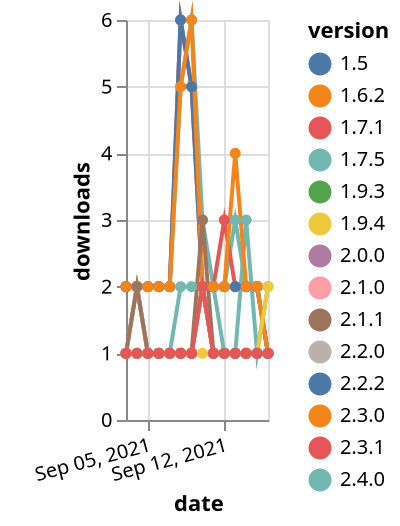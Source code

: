 {"$schema": "https://vega.github.io/schema/vega-lite/v5.json", "description": "A simple bar chart with embedded data.", "data": {"values": [{"date": "2021-09-03", "total": 158, "delta": 1, "version": "2.3.0"}, {"date": "2021-09-04", "total": 160, "delta": 2, "version": "2.3.0"}, {"date": "2021-09-05", "total": 161, "delta": 1, "version": "2.3.0"}, {"date": "2021-09-06", "total": 162, "delta": 1, "version": "2.3.0"}, {"date": "2021-09-07", "total": 163, "delta": 1, "version": "2.3.0"}, {"date": "2021-09-08", "total": 164, "delta": 1, "version": "2.3.0"}, {"date": "2021-09-09", "total": 165, "delta": 1, "version": "2.3.0"}, {"date": "2021-09-10", "total": 167, "delta": 2, "version": "2.3.0"}, {"date": "2021-09-11", "total": 168, "delta": 1, "version": "2.3.0"}, {"date": "2021-09-12", "total": 169, "delta": 1, "version": "2.3.0"}, {"date": "2021-09-13", "total": 170, "delta": 1, "version": "2.3.0"}, {"date": "2021-09-14", "total": 171, "delta": 1, "version": "2.3.0"}, {"date": "2021-09-15", "total": 172, "delta": 1, "version": "2.3.0"}, {"date": "2021-09-16", "total": 173, "delta": 1, "version": "2.3.0"}, {"date": "2021-09-03", "total": 83, "delta": 2, "version": "2.4.0"}, {"date": "2021-09-04", "total": 85, "delta": 2, "version": "2.4.0"}, {"date": "2021-09-05", "total": 86, "delta": 1, "version": "2.4.0"}, {"date": "2021-09-06", "total": 87, "delta": 1, "version": "2.4.0"}, {"date": "2021-09-07", "total": 88, "delta": 1, "version": "2.4.0"}, {"date": "2021-09-08", "total": 90, "delta": 2, "version": "2.4.0"}, {"date": "2021-09-09", "total": 92, "delta": 2, "version": "2.4.0"}, {"date": "2021-09-10", "total": 94, "delta": 2, "version": "2.4.0"}, {"date": "2021-09-11", "total": 96, "delta": 2, "version": "2.4.0"}, {"date": "2021-09-12", "total": 97, "delta": 1, "version": "2.4.0"}, {"date": "2021-09-13", "total": 98, "delta": 1, "version": "2.4.0"}, {"date": "2021-09-14", "total": 101, "delta": 3, "version": "2.4.0"}, {"date": "2021-09-15", "total": 102, "delta": 1, "version": "2.4.0"}, {"date": "2021-09-16", "total": 104, "delta": 2, "version": "2.4.0"}, {"date": "2021-09-03", "total": 382, "delta": 1, "version": "1.9.3"}, {"date": "2021-09-04", "total": 383, "delta": 1, "version": "1.9.3"}, {"date": "2021-09-05", "total": 384, "delta": 1, "version": "1.9.3"}, {"date": "2021-09-06", "total": 385, "delta": 1, "version": "1.9.3"}, {"date": "2021-09-07", "total": 386, "delta": 1, "version": "1.9.3"}, {"date": "2021-09-08", "total": 387, "delta": 1, "version": "1.9.3"}, {"date": "2021-09-09", "total": 388, "delta": 1, "version": "1.9.3"}, {"date": "2021-09-10", "total": 390, "delta": 2, "version": "1.9.3"}, {"date": "2021-09-11", "total": 391, "delta": 1, "version": "1.9.3"}, {"date": "2021-09-12", "total": 392, "delta": 1, "version": "1.9.3"}, {"date": "2021-09-13", "total": 393, "delta": 1, "version": "1.9.3"}, {"date": "2021-09-14", "total": 394, "delta": 1, "version": "1.9.3"}, {"date": "2021-09-15", "total": 395, "delta": 1, "version": "1.9.3"}, {"date": "2021-09-16", "total": 396, "delta": 1, "version": "1.9.3"}, {"date": "2021-09-03", "total": 5522, "delta": 2, "version": "1.7.5"}, {"date": "2021-09-04", "total": 5524, "delta": 2, "version": "1.7.5"}, {"date": "2021-09-05", "total": 5526, "delta": 2, "version": "1.7.5"}, {"date": "2021-09-06", "total": 5528, "delta": 2, "version": "1.7.5"}, {"date": "2021-09-07", "total": 5530, "delta": 2, "version": "1.7.5"}, {"date": "2021-09-08", "total": 5535, "delta": 5, "version": "1.7.5"}, {"date": "2021-09-09", "total": 5541, "delta": 6, "version": "1.7.5"}, {"date": "2021-09-10", "total": 5544, "delta": 3, "version": "1.7.5"}, {"date": "2021-09-11", "total": 5546, "delta": 2, "version": "1.7.5"}, {"date": "2021-09-12", "total": 5548, "delta": 2, "version": "1.7.5"}, {"date": "2021-09-13", "total": 5551, "delta": 3, "version": "1.7.5"}, {"date": "2021-09-14", "total": 5553, "delta": 2, "version": "1.7.5"}, {"date": "2021-09-15", "total": 5555, "delta": 2, "version": "1.7.5"}, {"date": "2021-09-16", "total": 5556, "delta": 1, "version": "1.7.5"}, {"date": "2021-09-03", "total": 4709, "delta": 2, "version": "1.7.1"}, {"date": "2021-09-04", "total": 4711, "delta": 2, "version": "1.7.1"}, {"date": "2021-09-05", "total": 4713, "delta": 2, "version": "1.7.1"}, {"date": "2021-09-06", "total": 4715, "delta": 2, "version": "1.7.1"}, {"date": "2021-09-07", "total": 4717, "delta": 2, "version": "1.7.1"}, {"date": "2021-09-08", "total": 4723, "delta": 6, "version": "1.7.1"}, {"date": "2021-09-09", "total": 4728, "delta": 5, "version": "1.7.1"}, {"date": "2021-09-10", "total": 4730, "delta": 2, "version": "1.7.1"}, {"date": "2021-09-11", "total": 4732, "delta": 2, "version": "1.7.1"}, {"date": "2021-09-12", "total": 4735, "delta": 3, "version": "1.7.1"}, {"date": "2021-09-13", "total": 4737, "delta": 2, "version": "1.7.1"}, {"date": "2021-09-14", "total": 4739, "delta": 2, "version": "1.7.1"}, {"date": "2021-09-15", "total": 4741, "delta": 2, "version": "1.7.1"}, {"date": "2021-09-16", "total": 4742, "delta": 1, "version": "1.7.1"}, {"date": "2021-09-03", "total": 4453, "delta": 2, "version": "1.5"}, {"date": "2021-09-04", "total": 4455, "delta": 2, "version": "1.5"}, {"date": "2021-09-05", "total": 4457, "delta": 2, "version": "1.5"}, {"date": "2021-09-06", "total": 4459, "delta": 2, "version": "1.5"}, {"date": "2021-09-07", "total": 4461, "delta": 2, "version": "1.5"}, {"date": "2021-09-08", "total": 4467, "delta": 6, "version": "1.5"}, {"date": "2021-09-09", "total": 4472, "delta": 5, "version": "1.5"}, {"date": "2021-09-10", "total": 4474, "delta": 2, "version": "1.5"}, {"date": "2021-09-11", "total": 4476, "delta": 2, "version": "1.5"}, {"date": "2021-09-12", "total": 4478, "delta": 2, "version": "1.5"}, {"date": "2021-09-13", "total": 4480, "delta": 2, "version": "1.5"}, {"date": "2021-09-14", "total": 4482, "delta": 2, "version": "1.5"}, {"date": "2021-09-15", "total": 4484, "delta": 2, "version": "1.5"}, {"date": "2021-09-16", "total": 4485, "delta": 1, "version": "1.5"}, {"date": "2021-09-03", "total": 493, "delta": 1, "version": "2.0.0"}, {"date": "2021-09-04", "total": 494, "delta": 1, "version": "2.0.0"}, {"date": "2021-09-05", "total": 495, "delta": 1, "version": "2.0.0"}, {"date": "2021-09-06", "total": 496, "delta": 1, "version": "2.0.0"}, {"date": "2021-09-07", "total": 497, "delta": 1, "version": "2.0.0"}, {"date": "2021-09-08", "total": 498, "delta": 1, "version": "2.0.0"}, {"date": "2021-09-09", "total": 499, "delta": 1, "version": "2.0.0"}, {"date": "2021-09-10", "total": 501, "delta": 2, "version": "2.0.0"}, {"date": "2021-09-11", "total": 502, "delta": 1, "version": "2.0.0"}, {"date": "2021-09-12", "total": 503, "delta": 1, "version": "2.0.0"}, {"date": "2021-09-13", "total": 504, "delta": 1, "version": "2.0.0"}, {"date": "2021-09-14", "total": 505, "delta": 1, "version": "2.0.0"}, {"date": "2021-09-15", "total": 506, "delta": 1, "version": "2.0.0"}, {"date": "2021-09-16", "total": 507, "delta": 1, "version": "2.0.0"}, {"date": "2021-09-03", "total": 225, "delta": 1, "version": "2.2.0"}, {"date": "2021-09-04", "total": 227, "delta": 2, "version": "2.2.0"}, {"date": "2021-09-05", "total": 228, "delta": 1, "version": "2.2.0"}, {"date": "2021-09-06", "total": 229, "delta": 1, "version": "2.2.0"}, {"date": "2021-09-07", "total": 230, "delta": 1, "version": "2.2.0"}, {"date": "2021-09-08", "total": 231, "delta": 1, "version": "2.2.0"}, {"date": "2021-09-09", "total": 232, "delta": 1, "version": "2.2.0"}, {"date": "2021-09-10", "total": 234, "delta": 2, "version": "2.2.0"}, {"date": "2021-09-11", "total": 235, "delta": 1, "version": "2.2.0"}, {"date": "2021-09-12", "total": 236, "delta": 1, "version": "2.2.0"}, {"date": "2021-09-13", "total": 237, "delta": 1, "version": "2.2.0"}, {"date": "2021-09-14", "total": 238, "delta": 1, "version": "2.2.0"}, {"date": "2021-09-15", "total": 239, "delta": 1, "version": "2.2.0"}, {"date": "2021-09-16", "total": 240, "delta": 1, "version": "2.2.0"}, {"date": "2021-09-03", "total": 297, "delta": 1, "version": "2.2.2"}, {"date": "2021-09-04", "total": 298, "delta": 1, "version": "2.2.2"}, {"date": "2021-09-05", "total": 299, "delta": 1, "version": "2.2.2"}, {"date": "2021-09-06", "total": 300, "delta": 1, "version": "2.2.2"}, {"date": "2021-09-07", "total": 301, "delta": 1, "version": "2.2.2"}, {"date": "2021-09-08", "total": 302, "delta": 1, "version": "2.2.2"}, {"date": "2021-09-09", "total": 303, "delta": 1, "version": "2.2.2"}, {"date": "2021-09-10", "total": 305, "delta": 2, "version": "2.2.2"}, {"date": "2021-09-11", "total": 306, "delta": 1, "version": "2.2.2"}, {"date": "2021-09-12", "total": 307, "delta": 1, "version": "2.2.2"}, {"date": "2021-09-13", "total": 308, "delta": 1, "version": "2.2.2"}, {"date": "2021-09-14", "total": 309, "delta": 1, "version": "2.2.2"}, {"date": "2021-09-15", "total": 310, "delta": 1, "version": "2.2.2"}, {"date": "2021-09-16", "total": 311, "delta": 1, "version": "2.2.2"}, {"date": "2021-09-03", "total": 206, "delta": 1, "version": "2.1.0"}, {"date": "2021-09-04", "total": 207, "delta": 1, "version": "2.1.0"}, {"date": "2021-09-05", "total": 208, "delta": 1, "version": "2.1.0"}, {"date": "2021-09-06", "total": 209, "delta": 1, "version": "2.1.0"}, {"date": "2021-09-07", "total": 210, "delta": 1, "version": "2.1.0"}, {"date": "2021-09-08", "total": 211, "delta": 1, "version": "2.1.0"}, {"date": "2021-09-09", "total": 212, "delta": 1, "version": "2.1.0"}, {"date": "2021-09-10", "total": 214, "delta": 2, "version": "2.1.0"}, {"date": "2021-09-11", "total": 215, "delta": 1, "version": "2.1.0"}, {"date": "2021-09-12", "total": 216, "delta": 1, "version": "2.1.0"}, {"date": "2021-09-13", "total": 217, "delta": 1, "version": "2.1.0"}, {"date": "2021-09-14", "total": 218, "delta": 1, "version": "2.1.0"}, {"date": "2021-09-15", "total": 219, "delta": 1, "version": "2.1.0"}, {"date": "2021-09-16", "total": 220, "delta": 1, "version": "2.1.0"}, {"date": "2021-09-03", "total": 4009, "delta": 2, "version": "1.6.2"}, {"date": "2021-09-04", "total": 4011, "delta": 2, "version": "1.6.2"}, {"date": "2021-09-05", "total": 4013, "delta": 2, "version": "1.6.2"}, {"date": "2021-09-06", "total": 4015, "delta": 2, "version": "1.6.2"}, {"date": "2021-09-07", "total": 4017, "delta": 2, "version": "1.6.2"}, {"date": "2021-09-08", "total": 4022, "delta": 5, "version": "1.6.2"}, {"date": "2021-09-09", "total": 4028, "delta": 6, "version": "1.6.2"}, {"date": "2021-09-10", "total": 4030, "delta": 2, "version": "1.6.2"}, {"date": "2021-09-11", "total": 4032, "delta": 2, "version": "1.6.2"}, {"date": "2021-09-12", "total": 4034, "delta": 2, "version": "1.6.2"}, {"date": "2021-09-13", "total": 4038, "delta": 4, "version": "1.6.2"}, {"date": "2021-09-14", "total": 4040, "delta": 2, "version": "1.6.2"}, {"date": "2021-09-15", "total": 4042, "delta": 2, "version": "1.6.2"}, {"date": "2021-09-16", "total": 4043, "delta": 1, "version": "1.6.2"}, {"date": "2021-09-03", "total": 483, "delta": 1, "version": "1.9.4"}, {"date": "2021-09-04", "total": 484, "delta": 1, "version": "1.9.4"}, {"date": "2021-09-05", "total": 485, "delta": 1, "version": "1.9.4"}, {"date": "2021-09-06", "total": 486, "delta": 1, "version": "1.9.4"}, {"date": "2021-09-07", "total": 487, "delta": 1, "version": "1.9.4"}, {"date": "2021-09-08", "total": 488, "delta": 1, "version": "1.9.4"}, {"date": "2021-09-09", "total": 489, "delta": 1, "version": "1.9.4"}, {"date": "2021-09-10", "total": 490, "delta": 1, "version": "1.9.4"}, {"date": "2021-09-11", "total": 491, "delta": 1, "version": "1.9.4"}, {"date": "2021-09-12", "total": 492, "delta": 1, "version": "1.9.4"}, {"date": "2021-09-13", "total": 493, "delta": 1, "version": "1.9.4"}, {"date": "2021-09-14", "total": 494, "delta": 1, "version": "1.9.4"}, {"date": "2021-09-15", "total": 495, "delta": 1, "version": "1.9.4"}, {"date": "2021-09-16", "total": 497, "delta": 2, "version": "1.9.4"}, {"date": "2021-09-03", "total": 217, "delta": 1, "version": "2.1.1"}, {"date": "2021-09-04", "total": 219, "delta": 2, "version": "2.1.1"}, {"date": "2021-09-05", "total": 220, "delta": 1, "version": "2.1.1"}, {"date": "2021-09-06", "total": 221, "delta": 1, "version": "2.1.1"}, {"date": "2021-09-07", "total": 222, "delta": 1, "version": "2.1.1"}, {"date": "2021-09-08", "total": 223, "delta": 1, "version": "2.1.1"}, {"date": "2021-09-09", "total": 224, "delta": 1, "version": "2.1.1"}, {"date": "2021-09-10", "total": 227, "delta": 3, "version": "2.1.1"}, {"date": "2021-09-11", "total": 228, "delta": 1, "version": "2.1.1"}, {"date": "2021-09-12", "total": 229, "delta": 1, "version": "2.1.1"}, {"date": "2021-09-13", "total": 230, "delta": 1, "version": "2.1.1"}, {"date": "2021-09-14", "total": 231, "delta": 1, "version": "2.1.1"}, {"date": "2021-09-15", "total": 232, "delta": 1, "version": "2.1.1"}, {"date": "2021-09-16", "total": 233, "delta": 1, "version": "2.1.1"}, {"date": "2021-09-03", "total": 182, "delta": 1, "version": "2.3.1"}, {"date": "2021-09-04", "total": 183, "delta": 1, "version": "2.3.1"}, {"date": "2021-09-05", "total": 184, "delta": 1, "version": "2.3.1"}, {"date": "2021-09-06", "total": 185, "delta": 1, "version": "2.3.1"}, {"date": "2021-09-07", "total": 186, "delta": 1, "version": "2.3.1"}, {"date": "2021-09-08", "total": 187, "delta": 1, "version": "2.3.1"}, {"date": "2021-09-09", "total": 188, "delta": 1, "version": "2.3.1"}, {"date": "2021-09-10", "total": 190, "delta": 2, "version": "2.3.1"}, {"date": "2021-09-11", "total": 191, "delta": 1, "version": "2.3.1"}, {"date": "2021-09-12", "total": 192, "delta": 1, "version": "2.3.1"}, {"date": "2021-09-13", "total": 193, "delta": 1, "version": "2.3.1"}, {"date": "2021-09-14", "total": 194, "delta": 1, "version": "2.3.1"}, {"date": "2021-09-15", "total": 195, "delta": 1, "version": "2.3.1"}, {"date": "2021-09-16", "total": 196, "delta": 1, "version": "2.3.1"}]}, "width": "container", "mark": {"type": "line", "point": {"filled": true}}, "encoding": {"x": {"field": "date", "type": "temporal", "timeUnit": "yearmonthdate", "title": "date", "axis": {"labelAngle": -15}}, "y": {"field": "delta", "type": "quantitative", "title": "downloads"}, "color": {"field": "version", "type": "nominal"}, "tooltip": {"field": "delta"}}}